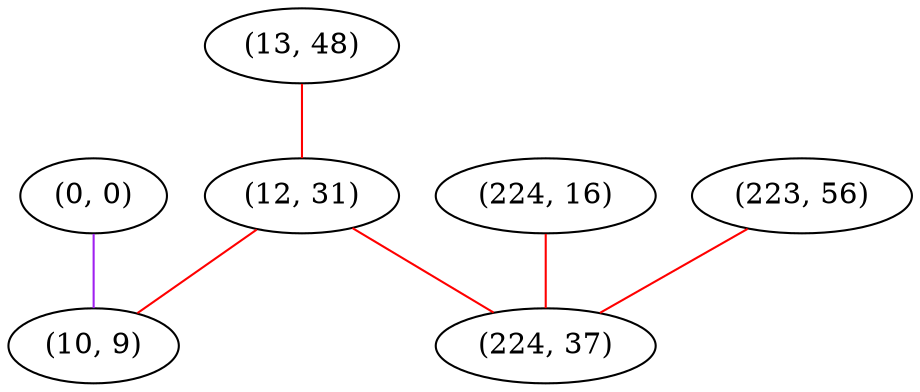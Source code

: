 graph "" {
"(0, 0)";
"(13, 48)";
"(12, 31)";
"(224, 16)";
"(223, 56)";
"(224, 37)";
"(10, 9)";
"(0, 0)" -- "(10, 9)"  [color=purple, key=0, weight=4];
"(13, 48)" -- "(12, 31)"  [color=red, key=0, weight=1];
"(12, 31)" -- "(224, 37)"  [color=red, key=0, weight=1];
"(12, 31)" -- "(10, 9)"  [color=red, key=0, weight=1];
"(224, 16)" -- "(224, 37)"  [color=red, key=0, weight=1];
"(223, 56)" -- "(224, 37)"  [color=red, key=0, weight=1];
}
